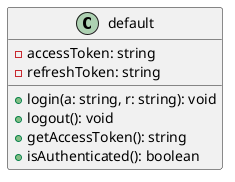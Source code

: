 @startuml
class default {
    -accessToken: string
    -refreshToken: string
    +login(a: string, r: string): void
    +logout(): void
    +getAccessToken(): string
    +isAuthenticated(): boolean
}
@enduml